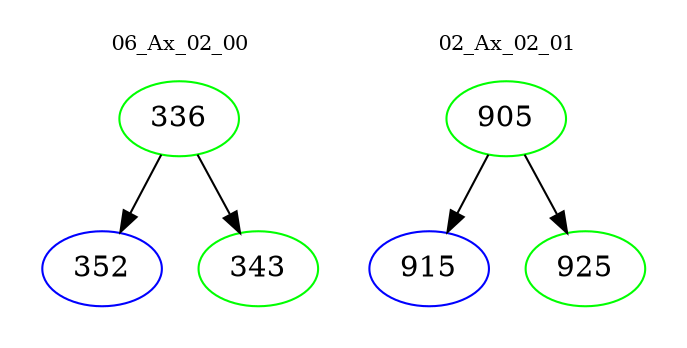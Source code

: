 digraph{
subgraph cluster_0 {
color = white
label = "06_Ax_02_00";
fontsize=10;
T0_336 [label="336", color="green"]
T0_336 -> T0_352 [color="black"]
T0_352 [label="352", color="blue"]
T0_336 -> T0_343 [color="black"]
T0_343 [label="343", color="green"]
}
subgraph cluster_1 {
color = white
label = "02_Ax_02_01";
fontsize=10;
T1_905 [label="905", color="green"]
T1_905 -> T1_915 [color="black"]
T1_915 [label="915", color="blue"]
T1_905 -> T1_925 [color="black"]
T1_925 [label="925", color="green"]
}
}
